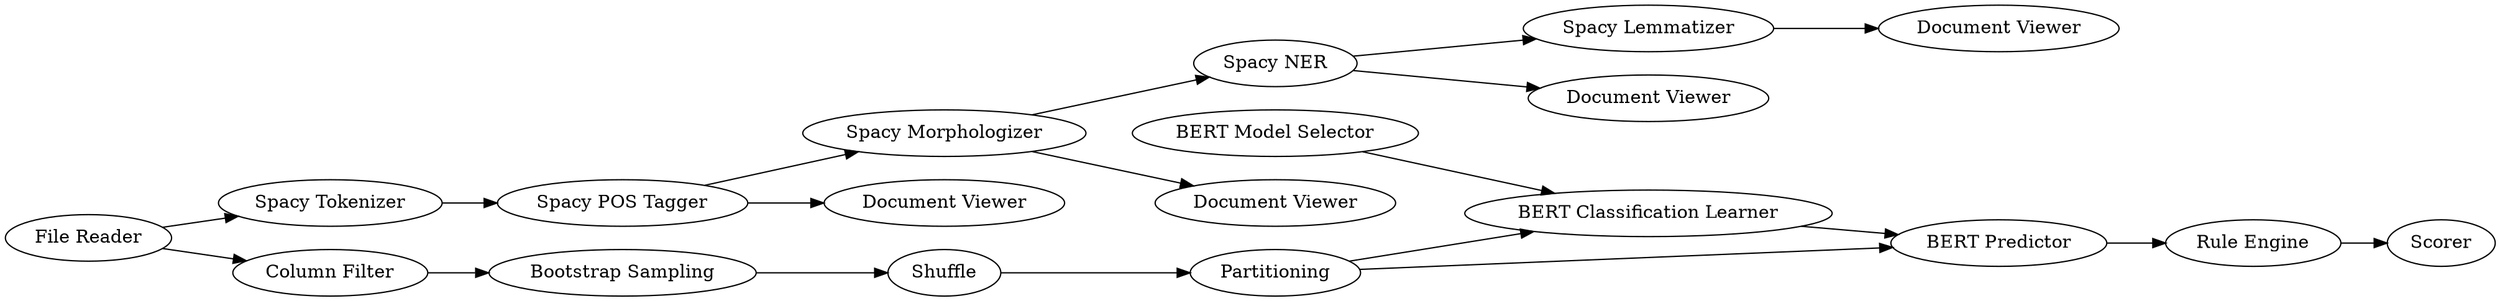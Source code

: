 digraph {
	"-5981181087780802083_903" [label="Spacy Morphologizer"]
	"-5981181087780802083_901" [label="Document Viewer"]
	"-5981181087780802083_945" [label=Partitioning]
	"-5981181087780802083_938" [label=Shuffle]
	"-5981181087780802083_881" [label="File Reader"]
	"-5981181087780802083_905" [label="Document Viewer"]
	"-5981181087780802083_904" [label="Spacy Lemmatizer"]
	"-5981181087780802083_934" [label="Column Filter"]
	"-5981181087780802083_910" [label="Document Viewer"]
	"-5981181087780802083_941" [label="BERT Model Selector"]
	"-5981181087780802083_909" [label="Spacy NER"]
	"-5981181087780802083_946" [label="Bootstrap Sampling"]
	"-5981181087780802083_942" [label="BERT Predictor"]
	"-5981181087780802083_902" [label="Document Viewer"]
	"-5981181087780802083_927" [label=Scorer]
	"-5981181087780802083_928" [label="Rule Engine"]
	"-5981181087780802083_940" [label="BERT Classification Learner"]
	"-5981181087780802083_4" [label="Spacy Tokenizer"]
	"-5981181087780802083_898" [label="Spacy POS Tagger"]
	"-5981181087780802083_4" -> "-5981181087780802083_898"
	"-5981181087780802083_945" -> "-5981181087780802083_940"
	"-5981181087780802083_942" -> "-5981181087780802083_928"
	"-5981181087780802083_903" -> "-5981181087780802083_909"
	"-5981181087780802083_903" -> "-5981181087780802083_902"
	"-5981181087780802083_904" -> "-5981181087780802083_905"
	"-5981181087780802083_909" -> "-5981181087780802083_904"
	"-5981181087780802083_946" -> "-5981181087780802083_938"
	"-5981181087780802083_928" -> "-5981181087780802083_927"
	"-5981181087780802083_881" -> "-5981181087780802083_4"
	"-5981181087780802083_898" -> "-5981181087780802083_901"
	"-5981181087780802083_938" -> "-5981181087780802083_945"
	"-5981181087780802083_898" -> "-5981181087780802083_903"
	"-5981181087780802083_940" -> "-5981181087780802083_942"
	"-5981181087780802083_934" -> "-5981181087780802083_946"
	"-5981181087780802083_881" -> "-5981181087780802083_934"
	"-5981181087780802083_941" -> "-5981181087780802083_940"
	"-5981181087780802083_945" -> "-5981181087780802083_942"
	"-5981181087780802083_909" -> "-5981181087780802083_910"
	rankdir=LR
}
